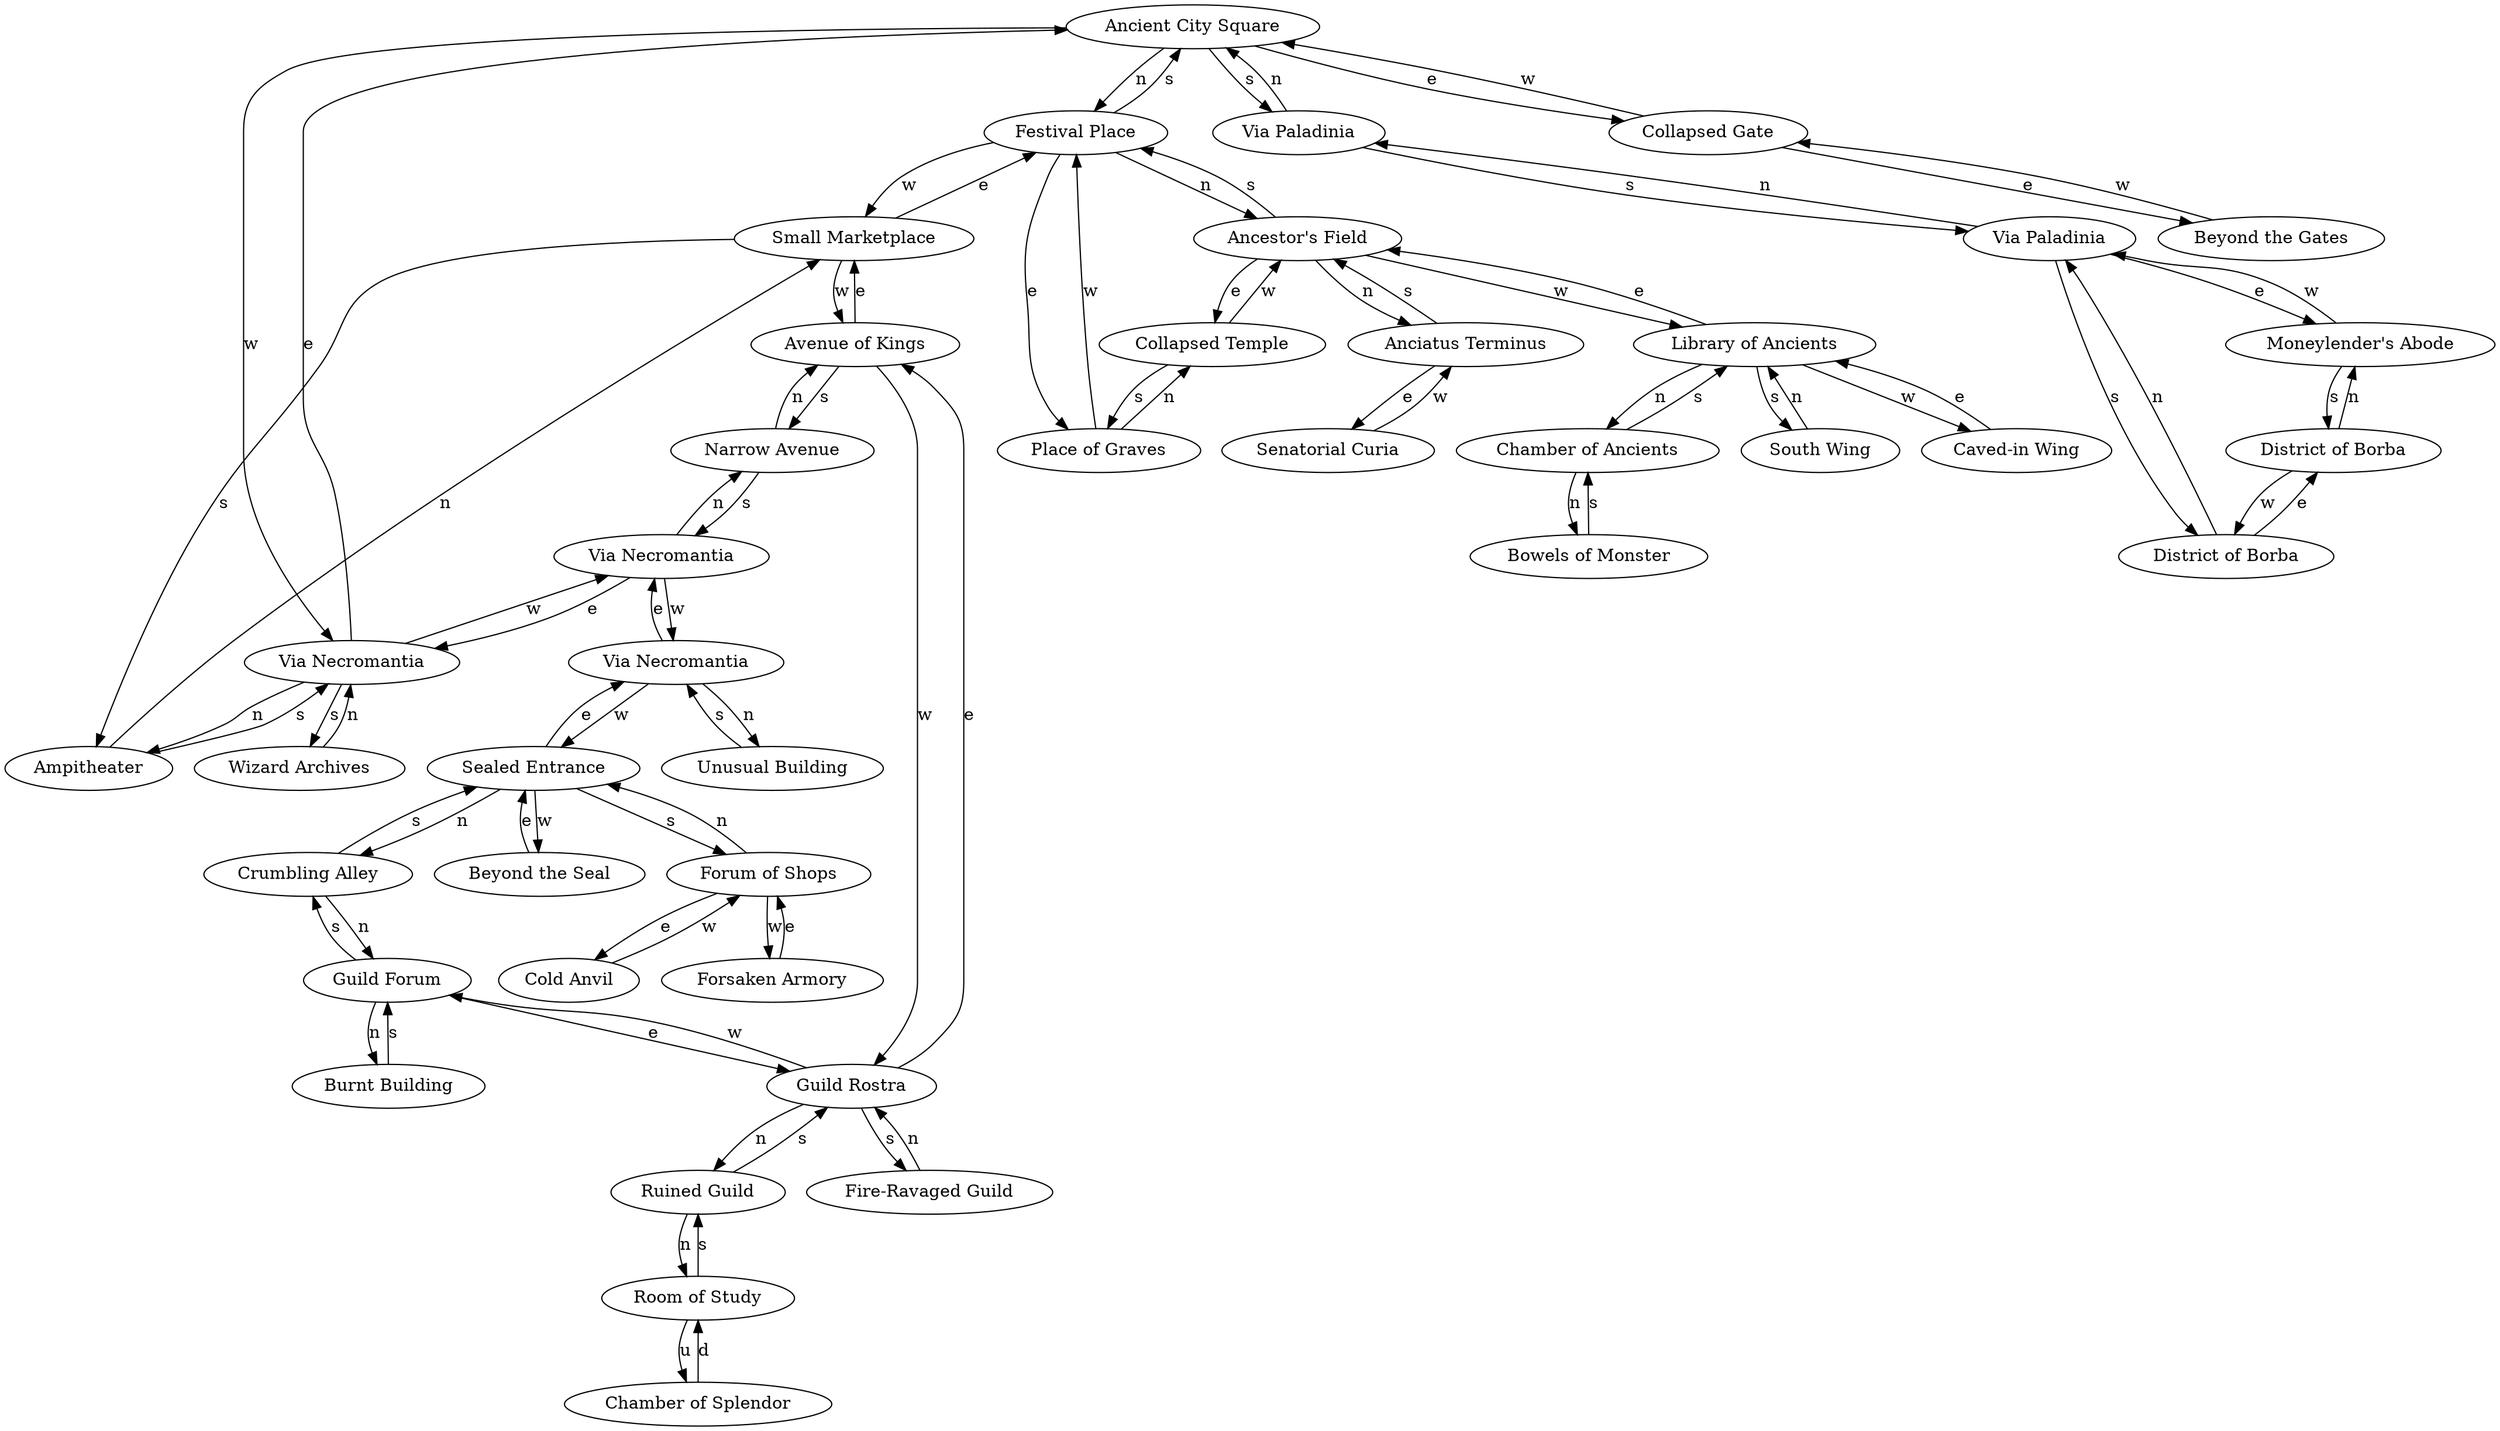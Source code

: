 digraph monster {
room_58 [label="Ancient City Square"];
room_58 -> room_282 [label="n"];
room_58 -> room_295 [label="s"];
room_58 -> room_59 [label="e"];
room_58 -> room_60 [label="w"];
room_59 [label="Collapsed Gate"];
room_59 -> room_583 [label="e"];
room_59 -> room_58 [label="w"];
room_60 [label="Via Necromantia"];
room_60 -> room_302 [label="n"];
room_60 -> room_281 [label="s"];
room_60 -> room_58 [label="e"];
room_60 -> room_61 [label="w"];
room_61 [label="Via Necromantia"];
room_61 -> room_300 [label="n"];
room_61 -> room_60 [label="e"];
room_61 -> room_62 [label="w"];
room_62 [label="Via Necromantia"];
room_62 -> room_301 [label="n"];
room_62 -> room_61 [label="e"];
room_62 -> room_287 [label="w"];
room_70 [label="Forum of Shops"];
room_70 -> room_287 [label="n"];
room_70 -> room_288 [label="e"];
room_70 -> room_289 [label="w"];
room_276 [label="Crumbling Alley"];
room_276 -> room_277 [label="n"];
room_276 -> room_287 [label="s"];
room_277 [label="Guild Forum"];
room_277 -> room_280 [label="n"];
room_277 -> room_276 [label="s"];
room_277 -> room_279 [label="e"];
room_278 [label="Ruined Guild"];
room_278 -> room_291 [label="n"];
room_278 -> room_279 [label="s"];
room_279 [label="Guild Rostra"];
room_279 -> room_278 [label="n"];
room_279 -> room_290 [label="s"];
room_279 -> room_298 [label="e"];
room_279 -> room_277 [label="w"];
room_280 [label="Burnt Building"];
room_280 -> room_277 [label="s"];
room_281 [label="Wizard Archives"];
room_281 -> room_60 [label="n"];
room_282 [label="Festival Place"];
room_282 -> room_283 [label="n"];
room_282 -> room_58 [label="s"];
room_282 -> room_293 [label="e"];
room_282 -> room_299 [label="w"];
room_283 [label="Ancestor's Field"];
room_283 -> room_306 [label="n"];
room_283 -> room_282 [label="s"];
room_283 -> room_294 [label="e"];
room_283 -> room_284 [label="w"];
room_284 [label="Library of Ancients"];
room_284 -> room_309 [label="n"];
room_284 -> room_285 [label="s"];
room_284 -> room_283 [label="e"];
room_284 -> room_286 [label="w"];
room_285 [label="South Wing"];
room_285 -> room_284 [label="n"];
room_286 [label="Caved-in Wing"];
room_286 -> room_284 [label="e"];
room_287 [label="Sealed Entrance"];
room_287 -> room_276 [label="n"];
room_287 -> room_70 [label="s"];
room_287 -> room_62 [label="e"];
room_287 -> room_584 [label="w"];
room_288 [label="Cold Anvil"];
room_288 -> room_70 [label="w"];
room_289 [label="Forsaken Armory"];
room_289 -> room_70 [label="e"];
room_290 [label="Fire-Ravaged Guild"];
room_290 -> room_279 [label="n"];
room_291 [label="Room of Study"];
room_291 -> room_278 [label="s"];
room_291 -> room_292 [label="u"];
room_292 [label="Chamber of Splendor"];
room_292 -> room_291 [label="d"];
room_293 [label="Place of Graves"];
room_293 -> room_294 [label="n"];
room_293 -> room_282 [label="w"];
room_294 [label="Collapsed Temple"];
room_294 -> room_293 [label="s"];
room_294 -> room_283 [label="w"];
room_295 [label="Via Paladinia"];
room_295 -> room_58 [label="n"];
room_295 -> room_296 [label="s"];
room_296 [label="Via Paladinia"];
room_296 -> room_295 [label="n"];
room_296 -> room_303 [label="s"];
room_296 -> room_297 [label="e"];
room_297 [label="Moneylender's Abode"];
room_297 -> room_304 [label="s"];
room_297 -> room_296 [label="w"];
room_298 [label="Avenue of Kings"];
room_298 -> room_300 [label="s"];
room_298 -> room_299 [label="e"];
room_298 -> room_279 [label="w"];
room_299 [label="Small Marketplace"];
room_299 -> room_302 [label="s"];
room_299 -> room_282 [label="e"];
room_299 -> room_298 [label="w"];
room_300 [label="Narrow Avenue"];
room_300 -> room_298 [label="n"];
room_300 -> room_61 [label="s"];
room_301 [label="Unusual Building"];
room_301 -> room_62 [label="s"];
room_302 [label="Ampitheater"];
room_302 -> room_299 [label="n"];
room_302 -> room_60 [label="s"];
room_303 [label="District of Borba"];
room_303 -> room_296 [label="n"];
room_303 -> room_304 [label="e"];
room_304 [label="District of Borba"];
room_304 -> room_297 [label="n"];
room_304 -> room_303 [label="w"];
room_306 [label="Anciatus Terminus"];
room_306 -> room_283 [label="s"];
room_306 -> room_307 [label="e"];
room_307 [label="Senatorial Curia"];
room_307 -> room_306 [label="w"];
room_309 [label="Chamber of Ancients"];
room_309 -> room_310 [label="n"];
room_309 -> room_284 [label="s"];
room_310 [label="Bowels of Monster"];
room_310 -> room_309 [label="s"];
room_583 [label="Beyond the Gates"];
room_583 -> room_59 [label="w"];
room_584 [label="Beyond the Seal"];
room_584 -> room_287 [label="e"];
}
